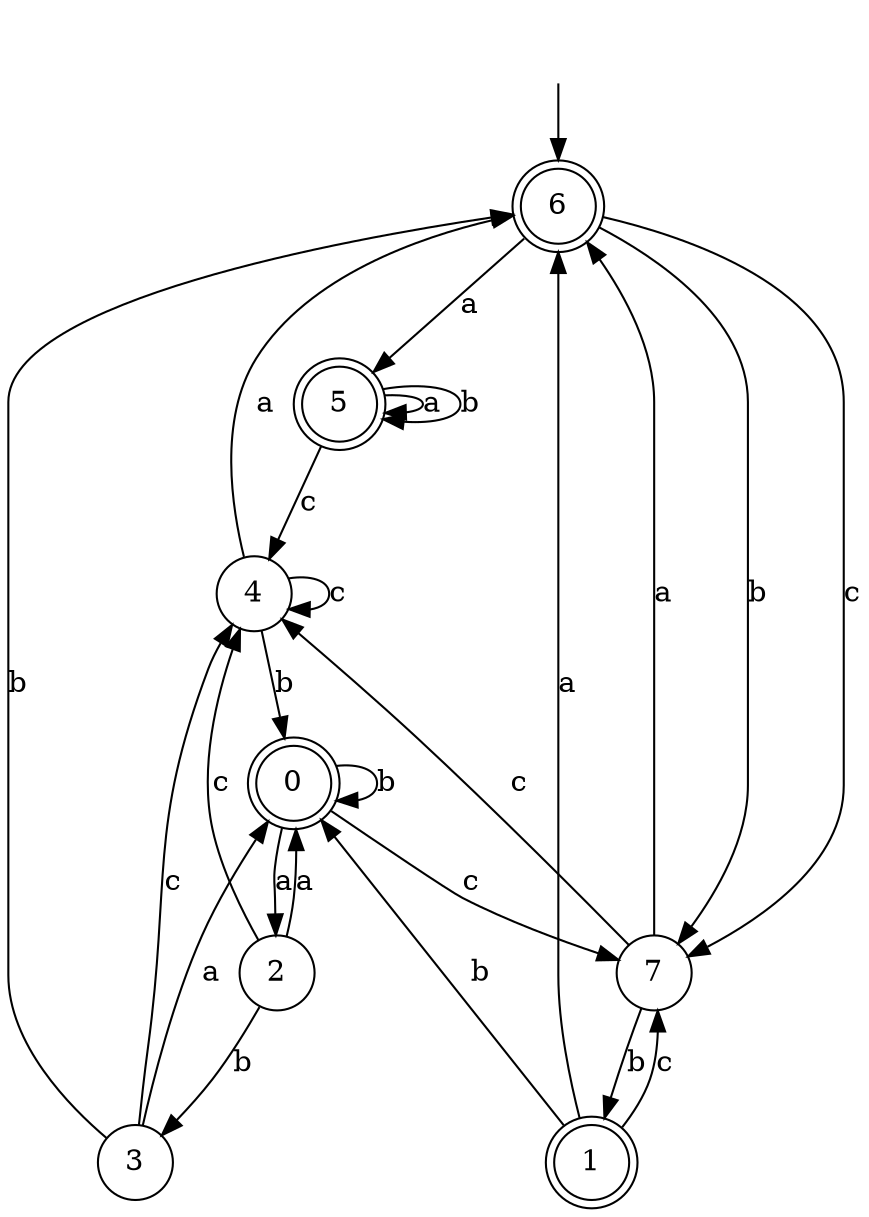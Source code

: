 digraph g {
__start [label=""shape=none]
	6[shape="doublecircle" label="6"]
	0[shape="doublecircle" label="0"]
	1[shape="doublecircle" label="1"]
	2[shape="circle" label="2"]
	3[shape="circle" label="3"]
	4[shape="circle" label="4"]
	5[shape="doublecircle" label="5"]
	7[shape="circle" label="7"]

__start -> 6
	0 -> 2 [label="a"]
	0 -> 0 [label="b"]
	0 -> 7 [label="c"]
	1 -> 6 [label="a"]
	1 -> 0 [label="b"]
	1 -> 7 [label="c"]
	2 -> 0 [label="a"]
	2 -> 3 [label="b"]
	2 -> 4 [label="c"]
	3 -> 0 [label="a"]
	3 -> 6 [label="b"]
	3 -> 4 [label="c"]
	4 -> 6 [label="a"]
	4 -> 0 [label="b"]
	4 -> 4 [label="c"]
	5 -> 5 [label="a"]
	5 -> 5 [label="b"]
	5 -> 4 [label="c"]
	6 -> 5 [label="a"]
	6 -> 7 [label="b"]
	6 -> 7 [label="c"]
	7 -> 6 [label="a"]
	7 -> 1 [label="b"]
	7 -> 4 [label="c"]
}
